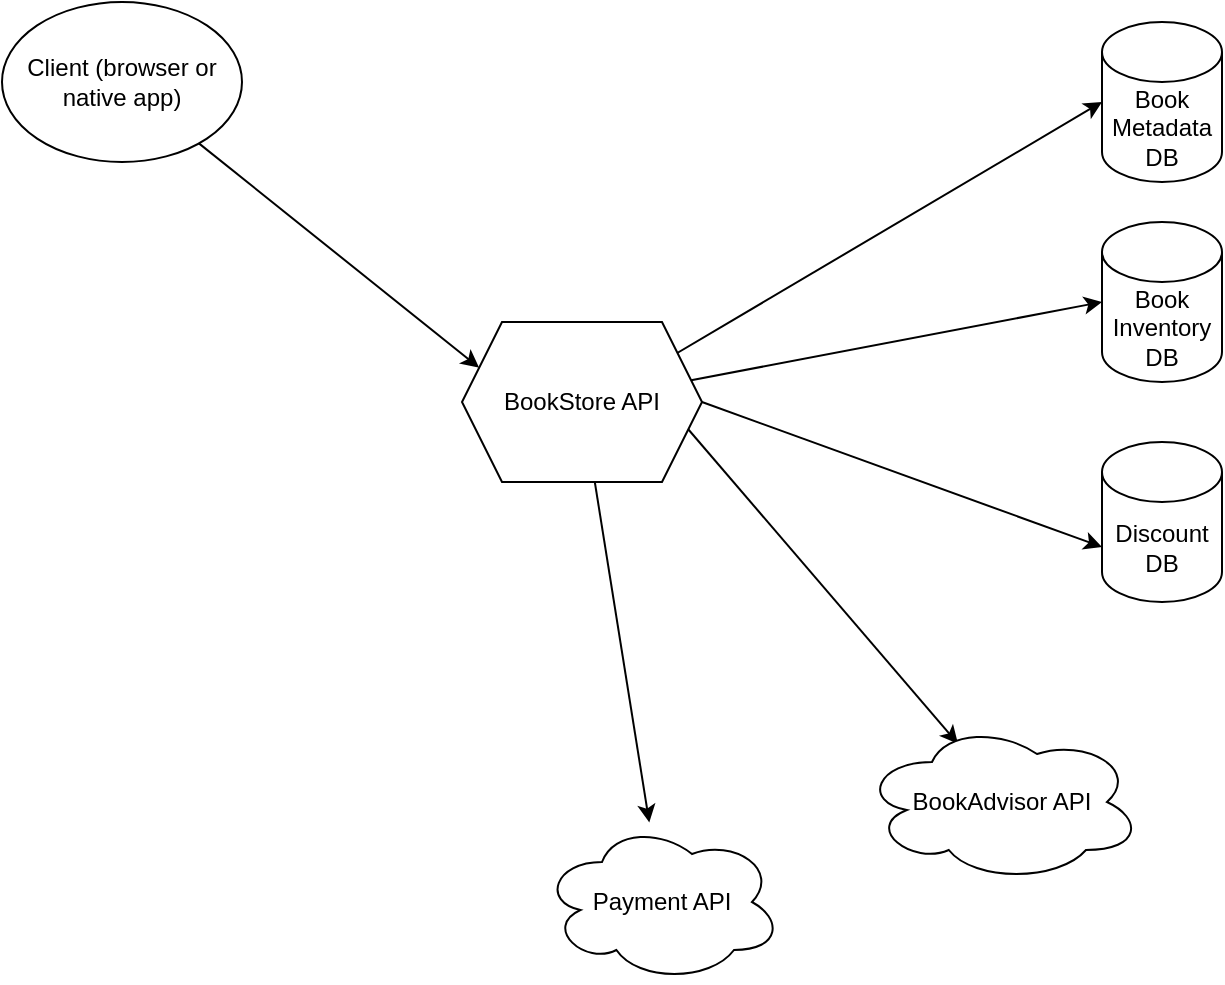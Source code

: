 <mxfile version="22.1.2" type="device">
  <diagram id="Zonf7OqJn_h74SSYX7Ik" name="Page-1">
    <mxGraphModel dx="1098" dy="988" grid="1" gridSize="10" guides="1" tooltips="1" connect="1" arrows="1" fold="1" page="1" pageScale="1" pageWidth="1920" pageHeight="1200" math="0" shadow="0">
      <root>
        <mxCell id="0" />
        <mxCell id="1" parent="0" />
        <mxCell id="K3eZFd-uaMmTZgK-BHWb-9" style="rounded=0;orthogonalLoop=1;jettySize=auto;html=1;entryX=0;entryY=0.5;entryDx=0;entryDy=0;entryPerimeter=0;" parent="1" target="K3eZFd-uaMmTZgK-BHWb-4" edge="1">
          <mxGeometry relative="1" as="geometry">
            <mxPoint x="710" y="280" as="sourcePoint" />
          </mxGeometry>
        </mxCell>
        <mxCell id="K3eZFd-uaMmTZgK-BHWb-10" style="rounded=0;orthogonalLoop=1;jettySize=auto;html=1;entryX=0;entryY=0.5;entryDx=0;entryDy=0;entryPerimeter=0;" parent="1" target="K3eZFd-uaMmTZgK-BHWb-5" edge="1">
          <mxGeometry relative="1" as="geometry">
            <mxPoint x="720" y="290" as="sourcePoint" />
          </mxGeometry>
        </mxCell>
        <mxCell id="K3eZFd-uaMmTZgK-BHWb-11" style="rounded=0;orthogonalLoop=1;jettySize=auto;html=1;entryX=0;entryY=0;entryDx=0;entryDy=52.5;entryPerimeter=0;exitX=1;exitY=0.5;exitDx=0;exitDy=0;" parent="1" source="K3eZFd-uaMmTZgK-BHWb-1" target="K3eZFd-uaMmTZgK-BHWb-6" edge="1">
          <mxGeometry relative="1" as="geometry" />
        </mxCell>
        <mxCell id="K3eZFd-uaMmTZgK-BHWb-12" style="rounded=0;orthogonalLoop=1;jettySize=auto;html=1;startArrow=none;startFill=0;strokeColor=default;" parent="1" source="K3eZFd-uaMmTZgK-BHWb-1" target="K3eZFd-uaMmTZgK-BHWb-8" edge="1">
          <mxGeometry relative="1" as="geometry" />
        </mxCell>
        <mxCell id="K3eZFd-uaMmTZgK-BHWb-13" style="rounded=0;orthogonalLoop=1;jettySize=auto;html=1;entryX=0.4;entryY=0.1;entryDx=0;entryDy=0;entryPerimeter=0;startArrow=none;startFill=0;strokeColor=default;" parent="1" edge="1">
          <mxGeometry relative="1" as="geometry">
            <mxPoint x="720" y="310" as="sourcePoint" />
            <mxPoint x="858" y="470.9" as="targetPoint" />
          </mxGeometry>
        </mxCell>
        <mxCell id="K3eZFd-uaMmTZgK-BHWb-1" value="BookStore API" style="shape=hexagon;perimeter=hexagonPerimeter2;whiteSpace=wrap;html=1;fixedSize=1;" parent="1" vertex="1">
          <mxGeometry x="610" y="260" width="120" height="80" as="geometry" />
        </mxCell>
        <mxCell id="K3eZFd-uaMmTZgK-BHWb-3" style="rounded=0;orthogonalLoop=1;jettySize=auto;html=1;entryX=0;entryY=0.25;entryDx=0;entryDy=0;" parent="1" source="K3eZFd-uaMmTZgK-BHWb-2" target="K3eZFd-uaMmTZgK-BHWb-1" edge="1">
          <mxGeometry relative="1" as="geometry" />
        </mxCell>
        <mxCell id="K3eZFd-uaMmTZgK-BHWb-2" value="Client (browser or native app)" style="ellipse;whiteSpace=wrap;html=1;" parent="1" vertex="1">
          <mxGeometry x="380" y="100" width="120" height="80" as="geometry" />
        </mxCell>
        <mxCell id="K3eZFd-uaMmTZgK-BHWb-4" value="Book Metadata DB" style="shape=cylinder3;whiteSpace=wrap;html=1;boundedLbl=1;backgroundOutline=1;size=15;" parent="1" vertex="1">
          <mxGeometry x="930" y="110" width="60" height="80" as="geometry" />
        </mxCell>
        <mxCell id="K3eZFd-uaMmTZgK-BHWb-5" value="Book Inventory DB" style="shape=cylinder3;whiteSpace=wrap;html=1;boundedLbl=1;backgroundOutline=1;size=15;" parent="1" vertex="1">
          <mxGeometry x="930" y="210" width="60" height="80" as="geometry" />
        </mxCell>
        <mxCell id="K3eZFd-uaMmTZgK-BHWb-6" value="Discount DB" style="shape=cylinder3;whiteSpace=wrap;html=1;boundedLbl=1;backgroundOutline=1;size=15;" parent="1" vertex="1">
          <mxGeometry x="930" y="320" width="60" height="80" as="geometry" />
        </mxCell>
        <mxCell id="K3eZFd-uaMmTZgK-BHWb-7" value="BookAdvisor API" style="ellipse;shape=cloud;whiteSpace=wrap;html=1;" parent="1" vertex="1">
          <mxGeometry x="810" y="460" width="140" height="80" as="geometry" />
        </mxCell>
        <mxCell id="K3eZFd-uaMmTZgK-BHWb-8" value="Payment API" style="ellipse;shape=cloud;whiteSpace=wrap;html=1;" parent="1" vertex="1">
          <mxGeometry x="650" y="510" width="120" height="80" as="geometry" />
        </mxCell>
      </root>
    </mxGraphModel>
  </diagram>
</mxfile>
